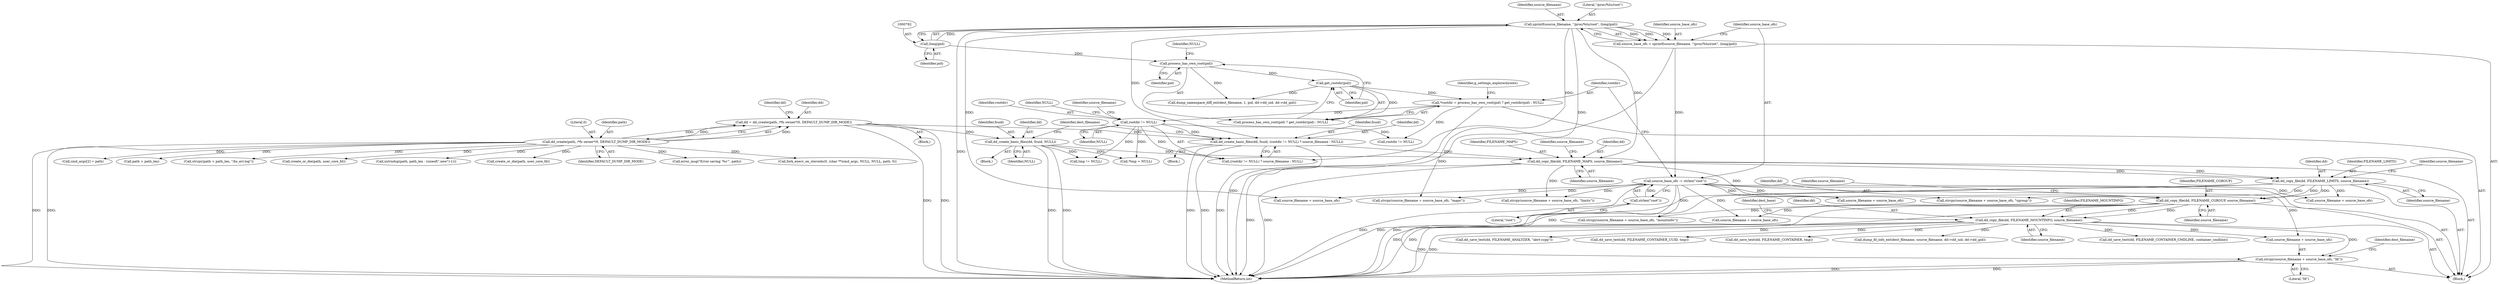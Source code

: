 digraph "0_abrt_3c1b60cfa62d39e5fff5a53a5bc53dae189e740e@API" {
"1000880" [label="(Call,strcpy(source_filename + source_base_ofs, \"fd\"))"];
"1000873" [label="(Call,dd_copy_file(dd, FILENAME_MOUNTINFO, source_filename))"];
"1000864" [label="(Call,dd_copy_file(dd, FILENAME_CGROUP, source_filename))"];
"1000855" [label="(Call,dd_copy_file(dd, FILENAME_LIMITS, source_filename))"];
"1000846" [label="(Call,dd_copy_file(dd, FILENAME_MAPS, source_filename))"];
"1000810" [label="(Call,dd_create_basic_files(dd, fsuid, (rootdir != NULL) ? source_filename : NULL))"];
"1000775" [label="(Call,dd = dd_create(path, /*fs owner*/0, DEFAULT_DUMP_DIR_MODE))"];
"1000777" [label="(Call,dd_create(path, /*fs owner*/0, DEFAULT_DUMP_DIR_MODE))"];
"1000788" [label="(Call,sprintf(source_filename, \"/proc/%lu/root\", (long)pid))"];
"1000791" [label="(Call,(long)pid)"];
"1000814" [label="(Call,rootdir != NULL)"];
"1000799" [label="(Call,*rootdir = process_has_own_root(pid) ? get_rootdir(pid) : NULL)"];
"1000804" [label="(Call,get_rootdir(pid))"];
"1000802" [label="(Call,process_has_own_root(pid))"];
"1000821" [label="(Call,dd_create_basic_files(dd, fsuid, NULL))"];
"1000794" [label="(Call,source_base_ofs -= strlen(\"root\"))"];
"1000796" [label="(Call,strlen(\"root\"))"];
"1000786" [label="(Call,source_base_ofs = sprintf(source_filename, \"/proc/%lu/root\", (long)pid))"];
"1000818" [label="(Identifier,NULL)"];
"1000980" [label="(Call,dd_save_text(dd, FILENAME_CONTAINER_CMDLINE, container_cmdline))"];
"1000848" [label="(Identifier,FILENAME_MAPS)"];
"1000795" [label="(Identifier,source_base_ofs)"];
"1000783" [label="(Block,)"];
"1000822" [label="(Identifier,dd)"];
"1000873" [label="(Call,dd_copy_file(dd, FILENAME_MOUNTINFO, source_filename))"];
"1000859" [label="(Call,strcpy(source_filename + source_base_ofs, \"cgroup\"))"];
"1000865" [label="(Identifier,dd)"];
"1000777" [label="(Call,dd_create(path, /*fs owner*/0, DEFAULT_DUMP_DIR_MODE))"];
"1000886" [label="(Identifier,dest_filename)"];
"1000805" [label="(Identifier,pid)"];
"1000812" [label="(Identifier,fsuid)"];
"1000788" [label="(Call,sprintf(source_filename, \"/proc/%lu/root\", (long)pid))"];
"1000852" [label="(Identifier,source_filename)"];
"1000884" [label="(Literal,\"fd\")"];
"1000802" [label="(Call,process_has_own_root(pid))"];
"1000986" [label="(Call,dd_save_text(dd, FILENAME_ANALYZER, \"abrt-ccpp\"))"];
"1000813" [label="(Call,(rootdir != NULL) ? source_filename : NULL)"];
"1000942" [label="(Call,dd_save_text(dd, FILENAME_CONTAINER_UUID, tmp))"];
"1000789" [label="(Identifier,source_filename)"];
"1001311" [label="(Call,cmd_args[2] = path)"];
"1000817" [label="(Identifier,source_filename)"];
"1000857" [label="(Identifier,FILENAME_LIMITS)"];
"1000814" [label="(Call,rootdir != NULL)"];
"1000919" [label="(Call,tmp != NULL)"];
"1000855" [label="(Call,dd_copy_file(dd, FILENAME_LIMITS, source_filename))"];
"1000851" [label="(Call,source_filename + source_base_ofs)"];
"1000864" [label="(Call,dd_copy_file(dd, FILENAME_CGROUP, source_filename))"];
"1000790" [label="(Literal,\"/proc/%lu/root\")"];
"1000815" [label="(Identifier,rootdir)"];
"1000806" [label="(Identifier,NULL)"];
"1000787" [label="(Identifier,source_base_ofs)"];
"1000874" [label="(Identifier,dd)"];
"1001237" [label="(Call,path + path_len)"];
"1001236" [label="(Call,strcpy(path + path_len, \"/hs_err.log\"))"];
"1000808" [label="(Identifier,g_settings_explorechroots)"];
"1000875" [label="(Identifier,FILENAME_MOUNTINFO)"];
"1001244" [label="(Call,create_or_die(path, user_core_fd))"];
"1000923" [label="(Call,dd_save_text(dd, FILENAME_CONTAINER, tmp))"];
"1001352" [label="(Call,xstrndup(path, path_len - (sizeof(\".new\")-1)))"];
"1000810" [label="(Call,dd_create_basic_files(dd, fsuid, (rootdir != NULL) ? source_filename : NULL))"];
"1000150" [label="(Block,)"];
"1000867" [label="(Identifier,source_filename)"];
"1000816" [label="(Identifier,NULL)"];
"1000797" [label="(Literal,\"root\")"];
"1000897" [label="(Call,dump_namespace_diff_ext(dest_filename, 1, pid, dd->dd_uid, dd->dd_gid))"];
"1001447" [label="(MethodReturn,int)"];
"1000799" [label="(Call,*rootdir = process_has_own_root(pid) ? get_rootdir(pid) : NULL)"];
"1000842" [label="(Call,source_filename + source_base_ofs)"];
"1000776" [label="(Identifier,dd)"];
"1000869" [label="(Call,source_filename + source_base_ofs)"];
"1000782" [label="(Identifier,dd)"];
"1000841" [label="(Call,strcpy(source_filename + source_base_ofs, \"maps\"))"];
"1001150" [label="(Call,create_or_die(path, user_core_fd))"];
"1000846" [label="(Call,dd_copy_file(dd, FILENAME_MAPS, source_filename))"];
"1000870" [label="(Identifier,source_filename)"];
"1000861" [label="(Identifier,source_filename)"];
"1000881" [label="(Call,source_filename + source_base_ofs)"];
"1000952" [label="(Call,rootdir != NULL)"];
"1000885" [label="(Call,dump_fd_info_ext(dest_filename, source_filename, dd->dd_uid, dd->dd_gid))"];
"1000811" [label="(Identifier,dd)"];
"1000856" [label="(Identifier,dd)"];
"1000809" [label="(Block,)"];
"1000793" [label="(Identifier,pid)"];
"1000775" [label="(Call,dd = dd_create(path, /*fs owner*/0, DEFAULT_DUMP_DIR_MODE))"];
"1000780" [label="(Identifier,DEFAULT_DUMP_DIR_MODE)"];
"1000823" [label="(Identifier,fsuid)"];
"1000801" [label="(Call,process_has_own_root(pid) ? get_rootdir(pid) : NULL)"];
"1000866" [label="(Identifier,FILENAME_CGROUP)"];
"1000858" [label="(Identifier,source_filename)"];
"1000868" [label="(Call,strcpy(source_filename + source_base_ofs, \"mountinfo\"))"];
"1000779" [label="(Literal,0)"];
"1000786" [label="(Call,source_base_ofs = sprintf(source_filename, \"/proc/%lu/root\", (long)pid))"];
"1000824" [label="(Identifier,NULL)"];
"1001136" [label="(Call,error_msg(\"Error saving '%s'\", path))"];
"1000860" [label="(Call,source_filename + source_base_ofs)"];
"1001334" [label="(Call,fork_execv_on_steroids(0, (char **)cmd_args, NULL, NULL, path, 0))"];
"1000791" [label="(Call,(long)pid)"];
"1000878" [label="(Identifier,dest_base)"];
"1000804" [label="(Call,get_rootdir(pid))"];
"1000796" [label="(Call,strlen(\"root\"))"];
"1000880" [label="(Call,strcpy(source_filename + source_base_ofs, \"fd\"))"];
"1000850" [label="(Call,strcpy(source_filename + source_base_ofs, \"limits\"))"];
"1000827" [label="(Identifier,dest_filename)"];
"1000794" [label="(Call,source_base_ofs -= strlen(\"root\"))"];
"1000849" [label="(Identifier,source_filename)"];
"1000803" [label="(Identifier,pid)"];
"1000910" [label="(Call,*tmp = NULL)"];
"1000778" [label="(Identifier,path)"];
"1000876" [label="(Identifier,source_filename)"];
"1000820" [label="(Block,)"];
"1000821" [label="(Call,dd_create_basic_files(dd, fsuid, NULL))"];
"1000800" [label="(Identifier,rootdir)"];
"1000847" [label="(Identifier,dd)"];
"1000880" -> "1000783"  [label="AST: "];
"1000880" -> "1000884"  [label="CFG: "];
"1000881" -> "1000880"  [label="AST: "];
"1000884" -> "1000880"  [label="AST: "];
"1000886" -> "1000880"  [label="CFG: "];
"1000880" -> "1001447"  [label="DDG: "];
"1000880" -> "1001447"  [label="DDG: "];
"1000873" -> "1000880"  [label="DDG: "];
"1000794" -> "1000880"  [label="DDG: "];
"1000873" -> "1000783"  [label="AST: "];
"1000873" -> "1000876"  [label="CFG: "];
"1000874" -> "1000873"  [label="AST: "];
"1000875" -> "1000873"  [label="AST: "];
"1000876" -> "1000873"  [label="AST: "];
"1000878" -> "1000873"  [label="CFG: "];
"1000873" -> "1001447"  [label="DDG: "];
"1000873" -> "1001447"  [label="DDG: "];
"1000864" -> "1000873"  [label="DDG: "];
"1000864" -> "1000873"  [label="DDG: "];
"1000873" -> "1000881"  [label="DDG: "];
"1000873" -> "1000885"  [label="DDG: "];
"1000873" -> "1000923"  [label="DDG: "];
"1000873" -> "1000942"  [label="DDG: "];
"1000873" -> "1000980"  [label="DDG: "];
"1000873" -> "1000986"  [label="DDG: "];
"1000864" -> "1000783"  [label="AST: "];
"1000864" -> "1000867"  [label="CFG: "];
"1000865" -> "1000864"  [label="AST: "];
"1000866" -> "1000864"  [label="AST: "];
"1000867" -> "1000864"  [label="AST: "];
"1000870" -> "1000864"  [label="CFG: "];
"1000864" -> "1001447"  [label="DDG: "];
"1000864" -> "1001447"  [label="DDG: "];
"1000855" -> "1000864"  [label="DDG: "];
"1000855" -> "1000864"  [label="DDG: "];
"1000864" -> "1000868"  [label="DDG: "];
"1000864" -> "1000869"  [label="DDG: "];
"1000855" -> "1000783"  [label="AST: "];
"1000855" -> "1000858"  [label="CFG: "];
"1000856" -> "1000855"  [label="AST: "];
"1000857" -> "1000855"  [label="AST: "];
"1000858" -> "1000855"  [label="AST: "];
"1000861" -> "1000855"  [label="CFG: "];
"1000855" -> "1001447"  [label="DDG: "];
"1000855" -> "1001447"  [label="DDG: "];
"1000846" -> "1000855"  [label="DDG: "];
"1000846" -> "1000855"  [label="DDG: "];
"1000855" -> "1000859"  [label="DDG: "];
"1000855" -> "1000860"  [label="DDG: "];
"1000846" -> "1000783"  [label="AST: "];
"1000846" -> "1000849"  [label="CFG: "];
"1000847" -> "1000846"  [label="AST: "];
"1000848" -> "1000846"  [label="AST: "];
"1000849" -> "1000846"  [label="AST: "];
"1000852" -> "1000846"  [label="CFG: "];
"1000846" -> "1001447"  [label="DDG: "];
"1000846" -> "1001447"  [label="DDG: "];
"1000810" -> "1000846"  [label="DDG: "];
"1000821" -> "1000846"  [label="DDG: "];
"1000788" -> "1000846"  [label="DDG: "];
"1000846" -> "1000850"  [label="DDG: "];
"1000846" -> "1000851"  [label="DDG: "];
"1000810" -> "1000809"  [label="AST: "];
"1000810" -> "1000813"  [label="CFG: "];
"1000811" -> "1000810"  [label="AST: "];
"1000812" -> "1000810"  [label="AST: "];
"1000813" -> "1000810"  [label="AST: "];
"1000827" -> "1000810"  [label="CFG: "];
"1000810" -> "1001447"  [label="DDG: "];
"1000810" -> "1001447"  [label="DDG: "];
"1000810" -> "1001447"  [label="DDG: "];
"1000775" -> "1000810"  [label="DDG: "];
"1000788" -> "1000810"  [label="DDG: "];
"1000814" -> "1000810"  [label="DDG: "];
"1000775" -> "1000150"  [label="AST: "];
"1000775" -> "1000777"  [label="CFG: "];
"1000776" -> "1000775"  [label="AST: "];
"1000777" -> "1000775"  [label="AST: "];
"1000782" -> "1000775"  [label="CFG: "];
"1000775" -> "1001447"  [label="DDG: "];
"1000775" -> "1001447"  [label="DDG: "];
"1000777" -> "1000775"  [label="DDG: "];
"1000777" -> "1000775"  [label="DDG: "];
"1000777" -> "1000775"  [label="DDG: "];
"1000775" -> "1000821"  [label="DDG: "];
"1000777" -> "1000780"  [label="CFG: "];
"1000778" -> "1000777"  [label="AST: "];
"1000779" -> "1000777"  [label="AST: "];
"1000780" -> "1000777"  [label="AST: "];
"1000777" -> "1001447"  [label="DDG: "];
"1000777" -> "1001447"  [label="DDG: "];
"1000777" -> "1001136"  [label="DDG: "];
"1000777" -> "1001150"  [label="DDG: "];
"1000777" -> "1001236"  [label="DDG: "];
"1000777" -> "1001237"  [label="DDG: "];
"1000777" -> "1001244"  [label="DDG: "];
"1000777" -> "1001311"  [label="DDG: "];
"1000777" -> "1001334"  [label="DDG: "];
"1000777" -> "1001352"  [label="DDG: "];
"1000788" -> "1000786"  [label="AST: "];
"1000788" -> "1000791"  [label="CFG: "];
"1000789" -> "1000788"  [label="AST: "];
"1000790" -> "1000788"  [label="AST: "];
"1000791" -> "1000788"  [label="AST: "];
"1000786" -> "1000788"  [label="CFG: "];
"1000788" -> "1001447"  [label="DDG: "];
"1000788" -> "1000786"  [label="DDG: "];
"1000788" -> "1000786"  [label="DDG: "];
"1000788" -> "1000786"  [label="DDG: "];
"1000791" -> "1000788"  [label="DDG: "];
"1000788" -> "1000813"  [label="DDG: "];
"1000788" -> "1000841"  [label="DDG: "];
"1000788" -> "1000842"  [label="DDG: "];
"1000791" -> "1000793"  [label="CFG: "];
"1000792" -> "1000791"  [label="AST: "];
"1000793" -> "1000791"  [label="AST: "];
"1000791" -> "1000802"  [label="DDG: "];
"1000814" -> "1000813"  [label="AST: "];
"1000814" -> "1000816"  [label="CFG: "];
"1000815" -> "1000814"  [label="AST: "];
"1000816" -> "1000814"  [label="AST: "];
"1000817" -> "1000814"  [label="CFG: "];
"1000818" -> "1000814"  [label="CFG: "];
"1000799" -> "1000814"  [label="DDG: "];
"1000814" -> "1000813"  [label="DDG: "];
"1000814" -> "1000910"  [label="DDG: "];
"1000814" -> "1000919"  [label="DDG: "];
"1000814" -> "1000952"  [label="DDG: "];
"1000799" -> "1000783"  [label="AST: "];
"1000799" -> "1000801"  [label="CFG: "];
"1000800" -> "1000799"  [label="AST: "];
"1000801" -> "1000799"  [label="AST: "];
"1000808" -> "1000799"  [label="CFG: "];
"1000799" -> "1001447"  [label="DDG: "];
"1000804" -> "1000799"  [label="DDG: "];
"1000799" -> "1000952"  [label="DDG: "];
"1000804" -> "1000801"  [label="AST: "];
"1000804" -> "1000805"  [label="CFG: "];
"1000805" -> "1000804"  [label="AST: "];
"1000801" -> "1000804"  [label="CFG: "];
"1000804" -> "1000801"  [label="DDG: "];
"1000802" -> "1000804"  [label="DDG: "];
"1000804" -> "1000897"  [label="DDG: "];
"1000802" -> "1000801"  [label="AST: "];
"1000802" -> "1000803"  [label="CFG: "];
"1000803" -> "1000802"  [label="AST: "];
"1000805" -> "1000802"  [label="CFG: "];
"1000806" -> "1000802"  [label="CFG: "];
"1000802" -> "1000897"  [label="DDG: "];
"1000821" -> "1000820"  [label="AST: "];
"1000821" -> "1000824"  [label="CFG: "];
"1000822" -> "1000821"  [label="AST: "];
"1000823" -> "1000821"  [label="AST: "];
"1000824" -> "1000821"  [label="AST: "];
"1000827" -> "1000821"  [label="CFG: "];
"1000821" -> "1001447"  [label="DDG: "];
"1000821" -> "1001447"  [label="DDG: "];
"1000821" -> "1000910"  [label="DDG: "];
"1000821" -> "1000919"  [label="DDG: "];
"1000794" -> "1000783"  [label="AST: "];
"1000794" -> "1000796"  [label="CFG: "];
"1000795" -> "1000794"  [label="AST: "];
"1000796" -> "1000794"  [label="AST: "];
"1000800" -> "1000794"  [label="CFG: "];
"1000794" -> "1001447"  [label="DDG: "];
"1000796" -> "1000794"  [label="DDG: "];
"1000786" -> "1000794"  [label="DDG: "];
"1000794" -> "1000841"  [label="DDG: "];
"1000794" -> "1000842"  [label="DDG: "];
"1000794" -> "1000850"  [label="DDG: "];
"1000794" -> "1000851"  [label="DDG: "];
"1000794" -> "1000859"  [label="DDG: "];
"1000794" -> "1000860"  [label="DDG: "];
"1000794" -> "1000868"  [label="DDG: "];
"1000794" -> "1000869"  [label="DDG: "];
"1000794" -> "1000881"  [label="DDG: "];
"1000796" -> "1000797"  [label="CFG: "];
"1000797" -> "1000796"  [label="AST: "];
"1000786" -> "1000783"  [label="AST: "];
"1000787" -> "1000786"  [label="AST: "];
"1000795" -> "1000786"  [label="CFG: "];
"1000786" -> "1001447"  [label="DDG: "];
}
